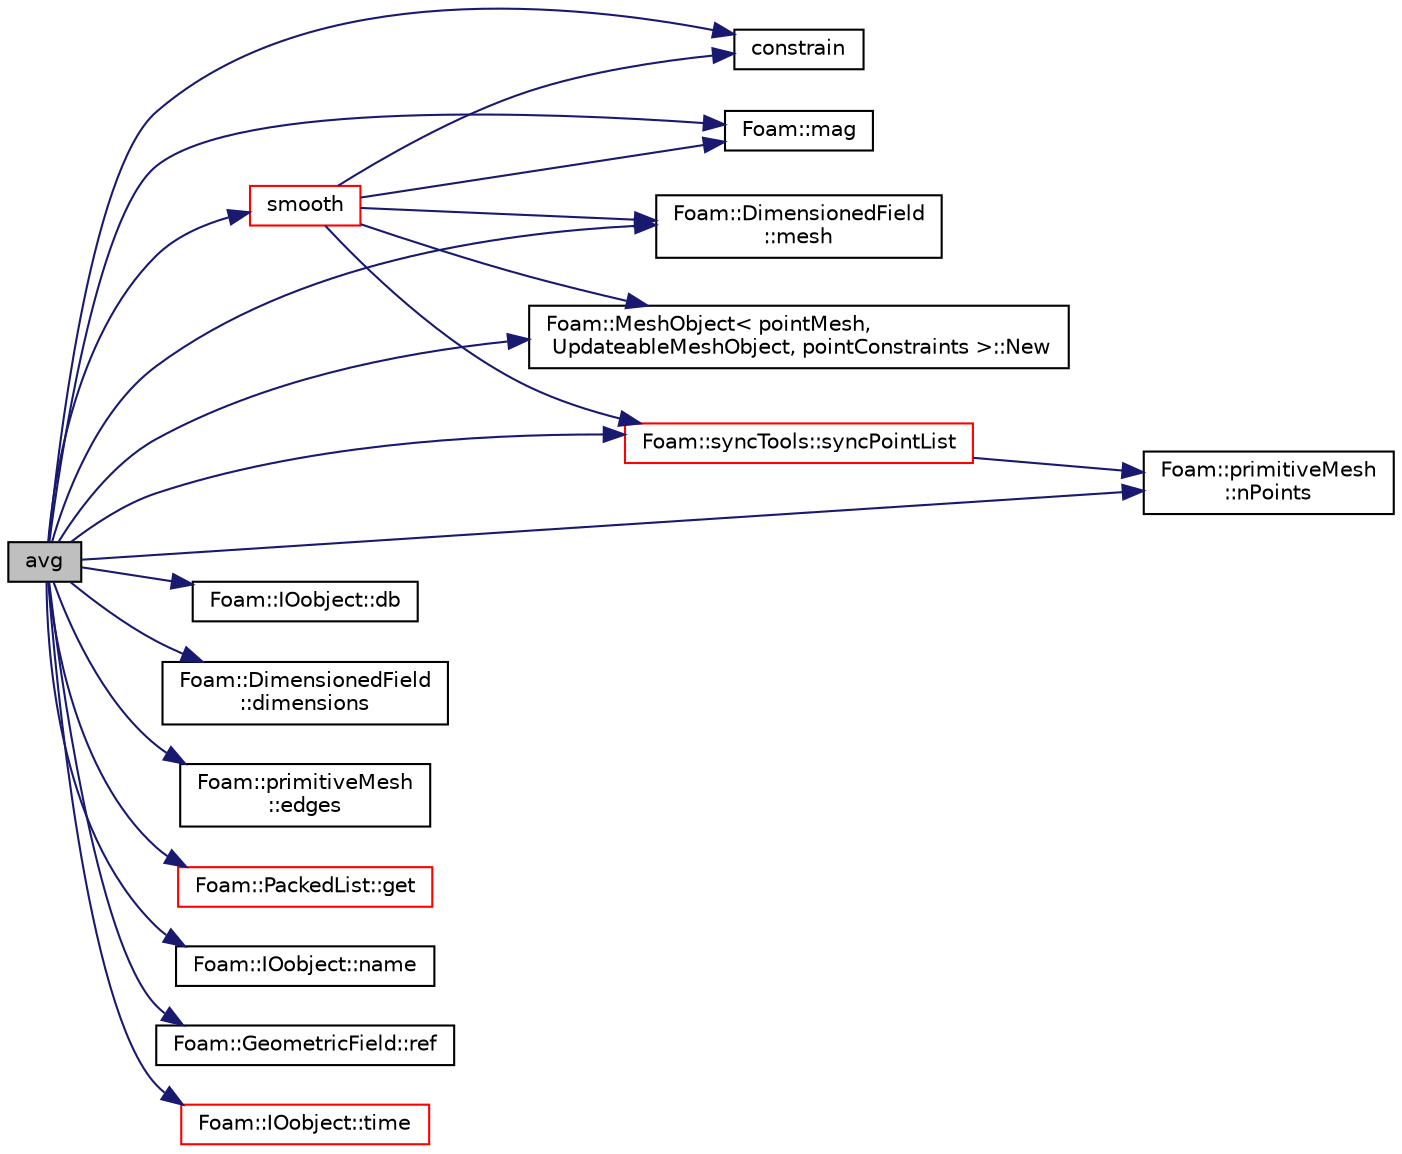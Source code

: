 digraph "avg"
{
  bgcolor="transparent";
  edge [fontname="Helvetica",fontsize="10",labelfontname="Helvetica",labelfontsize="10"];
  node [fontname="Helvetica",fontsize="10",shape=record];
  rankdir="LR";
  Node1 [label="avg",height=0.2,width=0.4,color="black", fillcolor="grey75", style="filled", fontcolor="black"];
  Node1 -> Node2 [color="midnightblue",fontsize="10",style="solid",fontname="Helvetica"];
  Node2 [label="constrain",height=0.2,width=0.4,color="black",URL="$a05170.html#a9263038144c7b2294bd42e0afce04e8e"];
  Node1 -> Node3 [color="midnightblue",fontsize="10",style="solid",fontname="Helvetica"];
  Node3 [label="Foam::IOobject::db",height=0.2,width=0.4,color="black",URL="$a01198.html#adf469b34fcd0250cef43ac4ce3f153ab",tooltip="Return the local objectRegistry. "];
  Node1 -> Node4 [color="midnightblue",fontsize="10",style="solid",fontname="Helvetica"];
  Node4 [label="Foam::DimensionedField\l::dimensions",height=0.2,width=0.4,color="black",URL="$a00537.html#a6098093e7de06370342a85cfae8b31f5",tooltip="Return dimensions. "];
  Node1 -> Node5 [color="midnightblue",fontsize="10",style="solid",fontname="Helvetica"];
  Node5 [label="Foam::primitiveMesh\l::edges",height=0.2,width=0.4,color="black",URL="$a02016.html#aae82d34fe433288eb6b1f9dea53675c8",tooltip="Return mesh edges. Uses calcEdges. "];
  Node1 -> Node6 [color="midnightblue",fontsize="10",style="solid",fontname="Helvetica"];
  Node6 [label="Foam::PackedList::get",height=0.2,width=0.4,color="red",URL="$a01798.html#a1e2b0b59f39fd7a107318bf07ce5170b",tooltip="Get value at index I. "];
  Node1 -> Node7 [color="midnightblue",fontsize="10",style="solid",fontname="Helvetica"];
  Node7 [label="Foam::mag",height=0.2,width=0.4,color="black",URL="$a10893.html#a929da2a3fdcf3dacbbe0487d3a330dae"];
  Node1 -> Node8 [color="midnightblue",fontsize="10",style="solid",fontname="Helvetica"];
  Node8 [label="Foam::DimensionedField\l::mesh",height=0.2,width=0.4,color="black",URL="$a00537.html#abdefa6904b53f35c49185ee1cb3d1800",tooltip="Return mesh. "];
  Node1 -> Node9 [color="midnightblue",fontsize="10",style="solid",fontname="Helvetica"];
  Node9 [label="Foam::IOobject::name",height=0.2,width=0.4,color="black",URL="$a01198.html#a75b72488d2e82151b025744974919d5d",tooltip="Return name. "];
  Node1 -> Node10 [color="midnightblue",fontsize="10",style="solid",fontname="Helvetica"];
  Node10 [label="Foam::MeshObject\< pointMesh,\l UpdateableMeshObject, pointConstraints \>::New",height=0.2,width=0.4,color="black",URL="$a01504.html#ab61cc2091ec1fd7e08e8948e84235a05"];
  Node1 -> Node11 [color="midnightblue",fontsize="10",style="solid",fontname="Helvetica"];
  Node11 [label="Foam::primitiveMesh\l::nPoints",height=0.2,width=0.4,color="black",URL="$a02016.html#a9927abeba2c8506177084d644b6e573a"];
  Node1 -> Node12 [color="midnightblue",fontsize="10",style="solid",fontname="Helvetica"];
  Node12 [label="Foam::GeometricField::ref",height=0.2,width=0.4,color="black",URL="$a00933.html#a08b047935717956ddaa7d514f9b65d4e",tooltip="Return a reference to the dimensioned internal field. "];
  Node1 -> Node13 [color="midnightblue",fontsize="10",style="solid",fontname="Helvetica"];
  Node13 [label="smooth",height=0.2,width=0.4,color="red",URL="$a01569.html#a60acd8fcdd8b72d3644136b7723a08c0",tooltip="Fully explicit smoothing of fields (not positions) "];
  Node13 -> Node2 [color="midnightblue",fontsize="10",style="solid",fontname="Helvetica"];
  Node13 -> Node7 [color="midnightblue",fontsize="10",style="solid",fontname="Helvetica"];
  Node13 -> Node8 [color="midnightblue",fontsize="10",style="solid",fontname="Helvetica"];
  Node13 -> Node10 [color="midnightblue",fontsize="10",style="solid",fontname="Helvetica"];
  Node13 -> Node14 [color="midnightblue",fontsize="10",style="solid",fontname="Helvetica"];
  Node14 [label="Foam::syncTools::syncPointList",height=0.2,width=0.4,color="red",URL="$a02633.html#a197ed77a9101bdfb37253bd3f507c017",tooltip="Synchronize values on all mesh points. "];
  Node14 -> Node11 [color="midnightblue",fontsize="10",style="solid",fontname="Helvetica"];
  Node1 -> Node14 [color="midnightblue",fontsize="10",style="solid",fontname="Helvetica"];
  Node1 -> Node15 [color="midnightblue",fontsize="10",style="solid",fontname="Helvetica"];
  Node15 [label="Foam::IOobject::time",height=0.2,width=0.4,color="red",URL="$a01198.html#ab5a56b597db315d880e81c09a4341244",tooltip="Return time. "];
}
